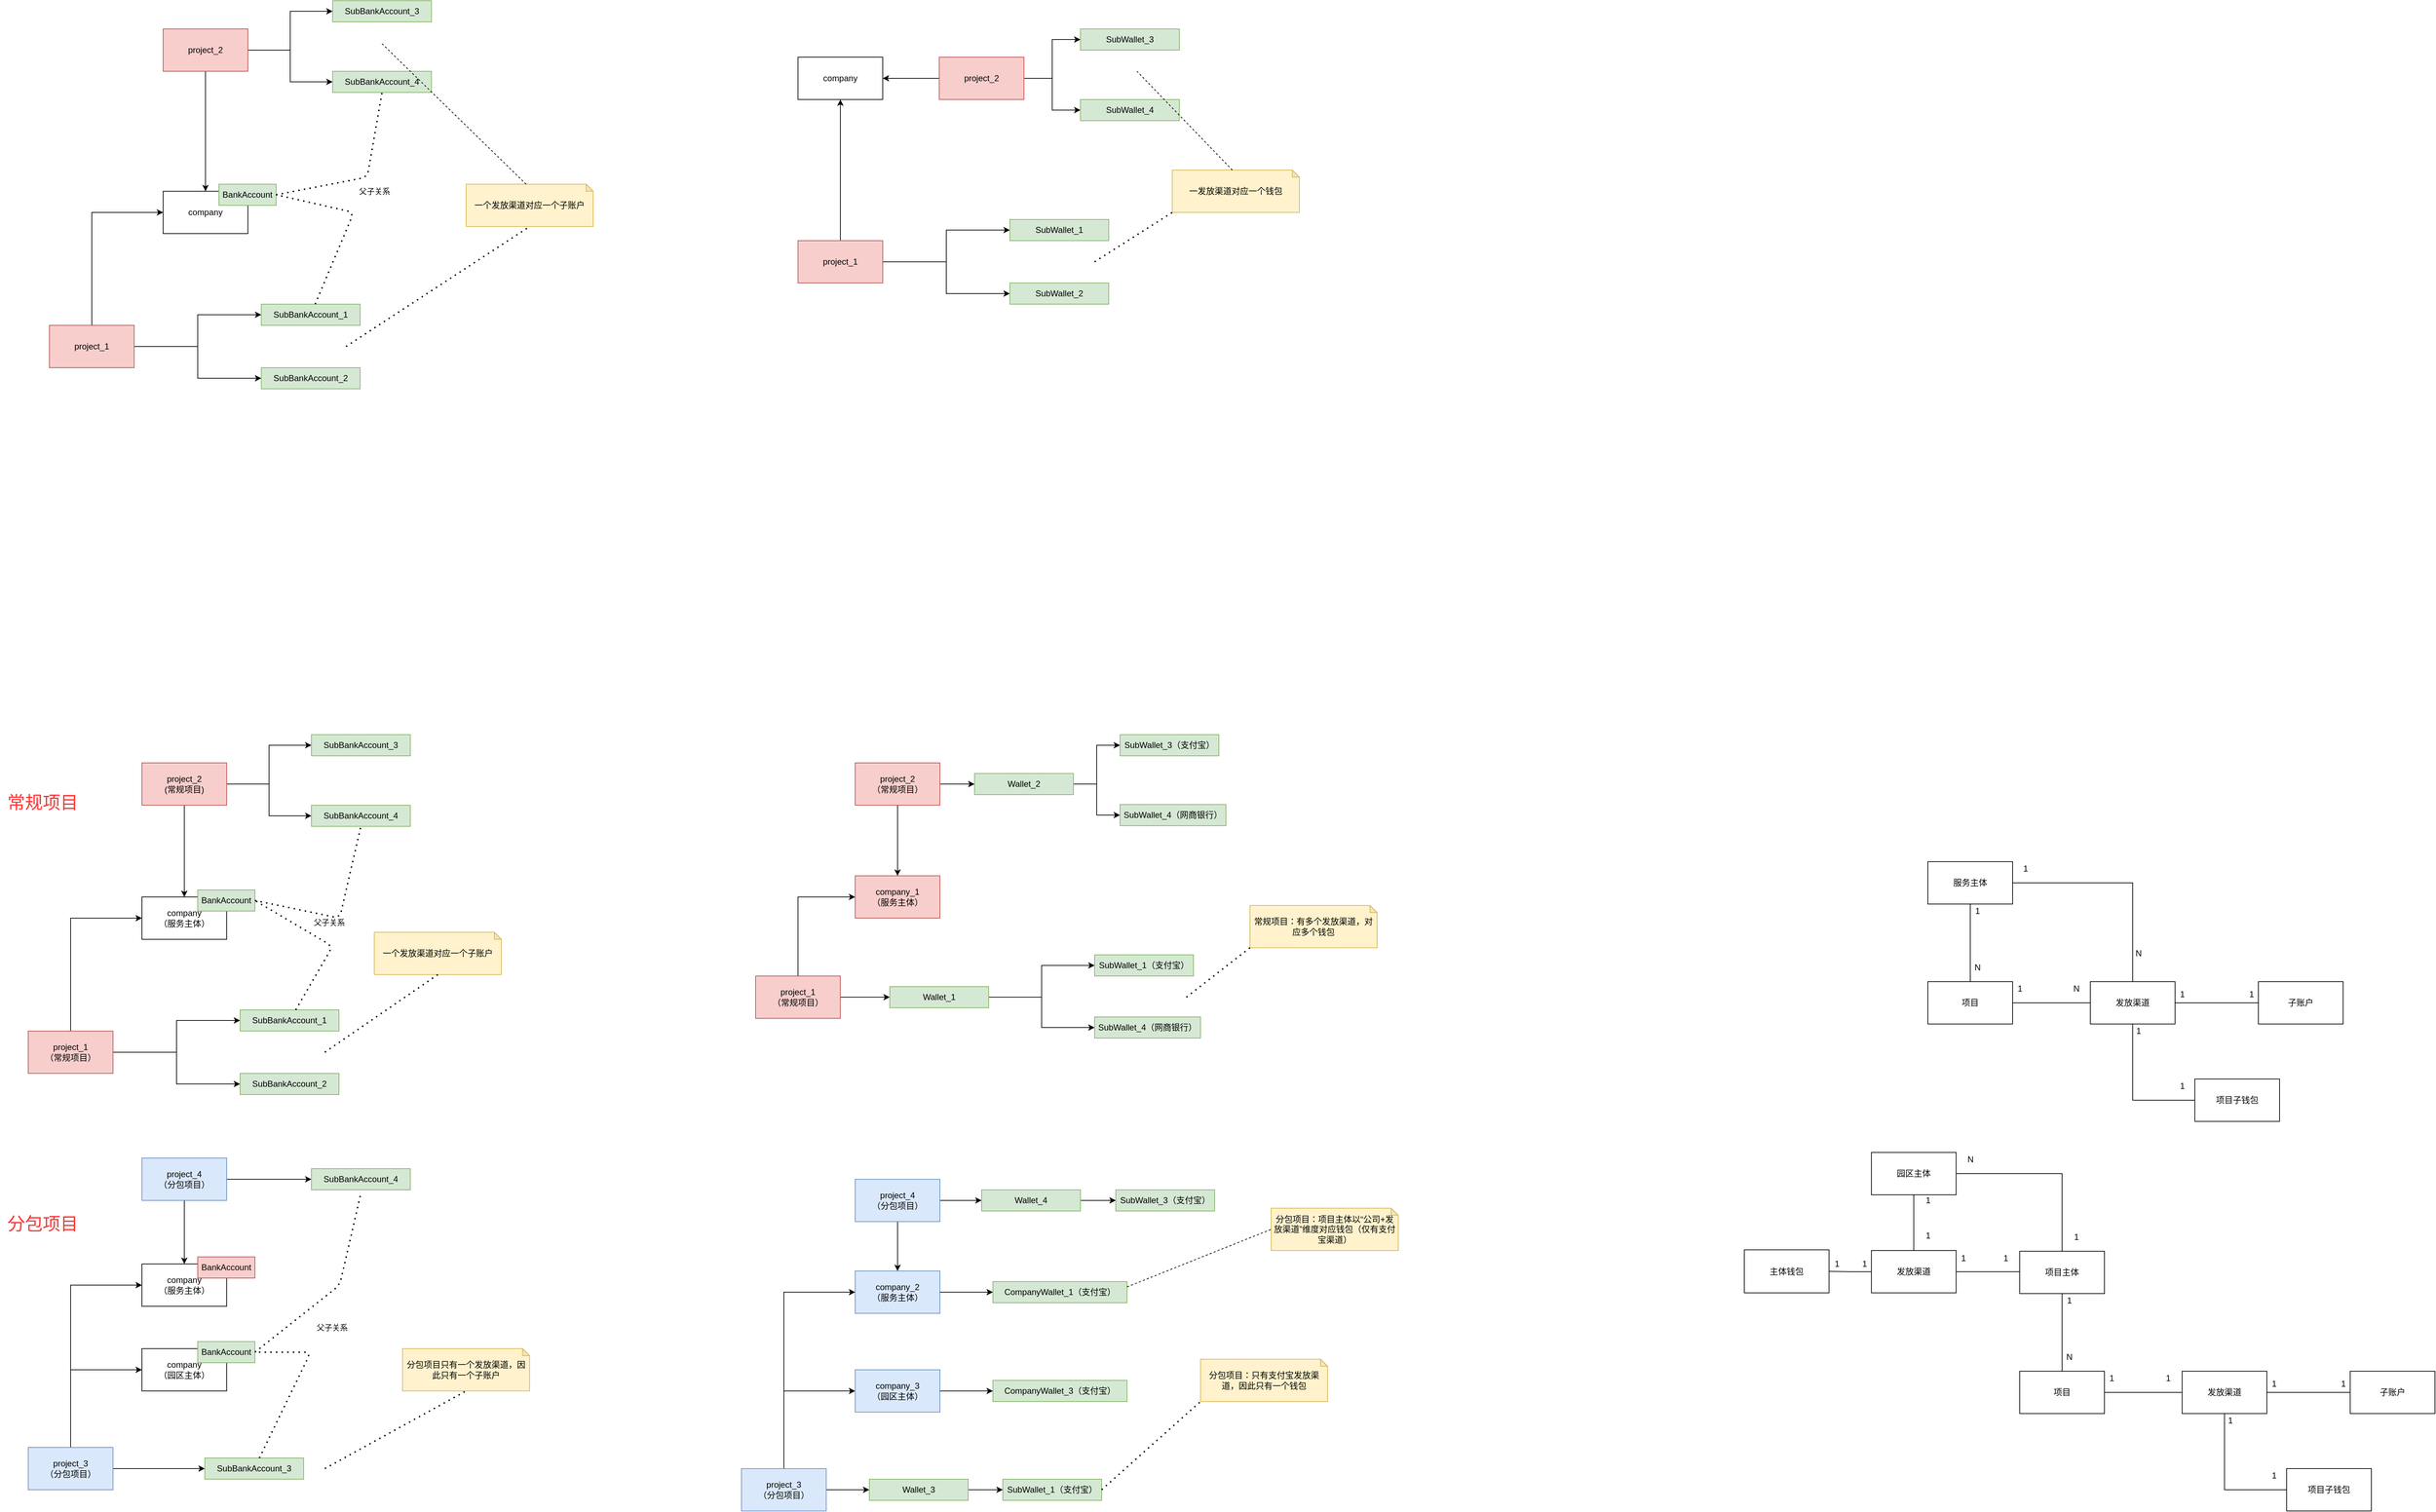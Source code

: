 <mxfile version="14.2.9" type="github">
  <diagram id="DwcgkpBsZSUWMjSM1Ywg" name="Page-1">
    <mxGraphModel dx="1422" dy="796" grid="1" gridSize="10" guides="1" tooltips="1" connect="1" arrows="1" fold="1" page="1" pageScale="1" pageWidth="827" pageHeight="1169" math="0" shadow="0">
      <root>
        <mxCell id="0" />
        <mxCell id="1" parent="0" />
        <mxCell id="jL63AR4ucIe5LXbYJcsW-23" style="edgeStyle=orthogonalEdgeStyle;rounded=0;orthogonalLoop=1;jettySize=auto;html=1;exitX=0.5;exitY=0;exitDx=0;exitDy=0;entryX=0;entryY=0.5;entryDx=0;entryDy=0;" parent="1" source="jL63AR4ucIe5LXbYJcsW-27" target="jL63AR4ucIe5LXbYJcsW-36" edge="1">
          <mxGeometry relative="1" as="geometry" />
        </mxCell>
        <mxCell id="jL63AR4ucIe5LXbYJcsW-24" style="edgeStyle=orthogonalEdgeStyle;rounded=0;orthogonalLoop=1;jettySize=auto;html=1;exitX=1;exitY=0.5;exitDx=0;exitDy=0;entryX=0;entryY=0.5;entryDx=0;entryDy=0;" parent="1" source="jL63AR4ucIe5LXbYJcsW-27" target="jL63AR4ucIe5LXbYJcsW-28" edge="1">
          <mxGeometry relative="1" as="geometry" />
        </mxCell>
        <mxCell id="jL63AR4ucIe5LXbYJcsW-26" style="edgeStyle=orthogonalEdgeStyle;rounded=0;orthogonalLoop=1;jettySize=auto;html=1;exitX=1;exitY=0.5;exitDx=0;exitDy=0;entryX=0;entryY=0.5;entryDx=0;entryDy=0;" parent="1" source="jL63AR4ucIe5LXbYJcsW-27" target="jL63AR4ucIe5LXbYJcsW-34" edge="1">
          <mxGeometry relative="1" as="geometry" />
        </mxCell>
        <mxCell id="jL63AR4ucIe5LXbYJcsW-27" value="project_1&lt;br&gt;（常规项目）" style="rounded=0;whiteSpace=wrap;html=1;fillColor=#f8cecc;strokeColor=#b85450;" parent="1" vertex="1">
          <mxGeometry x="70" y="1620" width="120" height="60" as="geometry" />
        </mxCell>
        <mxCell id="jL63AR4ucIe5LXbYJcsW-28" value="SubBankAccount_1" style="rounded=0;whiteSpace=wrap;html=1;fillColor=#d5e8d4;strokeColor=#82b366;" parent="1" vertex="1">
          <mxGeometry x="370" y="1590" width="140" height="30" as="geometry" />
        </mxCell>
        <mxCell id="jL63AR4ucIe5LXbYJcsW-34" value="SubBankAccount_2" style="rounded=0;whiteSpace=wrap;html=1;fillColor=#d5e8d4;strokeColor=#82b366;" parent="1" vertex="1">
          <mxGeometry x="370" y="1680" width="140" height="30" as="geometry" />
        </mxCell>
        <mxCell id="jL63AR4ucIe5LXbYJcsW-35" value="" style="group" parent="1" vertex="1" connectable="0">
          <mxGeometry x="231" y="1420" width="160" height="70" as="geometry" />
        </mxCell>
        <mxCell id="jL63AR4ucIe5LXbYJcsW-36" value="company&lt;br&gt;（服务主体）" style="rounded=0;whiteSpace=wrap;html=1;" parent="jL63AR4ucIe5LXbYJcsW-35" vertex="1">
          <mxGeometry y="10" width="120" height="60" as="geometry" />
        </mxCell>
        <mxCell id="jL63AR4ucIe5LXbYJcsW-37" value="BankAccount" style="rounded=0;whiteSpace=wrap;html=1;fillColor=#d5e8d4;strokeColor=#82b366;" parent="jL63AR4ucIe5LXbYJcsW-35" vertex="1">
          <mxGeometry x="79" width="81" height="30" as="geometry" />
        </mxCell>
        <mxCell id="jL63AR4ucIe5LXbYJcsW-38" value="一个发放渠道对应一个子账户" style="shape=note;whiteSpace=wrap;html=1;backgroundOutline=1;darkOpacity=0.05;size=10;fillColor=#fff2cc;strokeColor=#d6b656;" parent="1" vertex="1">
          <mxGeometry x="560" y="1480" width="180" height="60" as="geometry" />
        </mxCell>
        <mxCell id="jL63AR4ucIe5LXbYJcsW-39" value="" style="endArrow=none;dashed=1;html=1;dashPattern=1 3;strokeWidth=2;entryX=0.5;entryY=1;entryDx=0;entryDy=0;entryPerimeter=0;" parent="1" target="jL63AR4ucIe5LXbYJcsW-38" edge="1">
          <mxGeometry width="50" height="50" relative="1" as="geometry">
            <mxPoint x="490" y="1650" as="sourcePoint" />
            <mxPoint x="640" y="1560" as="targetPoint" />
          </mxGeometry>
        </mxCell>
        <mxCell id="jL63AR4ucIe5LXbYJcsW-47" value="父子关系" style="endArrow=none;dashed=1;html=1;dashPattern=1 3;strokeWidth=2;entryX=1;entryY=0.5;entryDx=0;entryDy=0;" parent="1" source="jL63AR4ucIe5LXbYJcsW-28" target="jL63AR4ucIe5LXbYJcsW-37" edge="1">
          <mxGeometry x="0.14" y="-28" width="50" height="50" relative="1" as="geometry">
            <mxPoint x="421" y="1490" as="sourcePoint" />
            <mxPoint x="471" y="1440" as="targetPoint" />
            <Array as="points">
              <mxPoint x="501" y="1500" />
            </Array>
            <mxPoint x="5" y="4" as="offset" />
          </mxGeometry>
        </mxCell>
        <mxCell id="jL63AR4ucIe5LXbYJcsW-50" style="edgeStyle=orthogonalEdgeStyle;rounded=0;orthogonalLoop=1;jettySize=auto;html=1;exitX=0.5;exitY=1;exitDx=0;exitDy=0;" parent="1" source="jL63AR4ucIe5LXbYJcsW-49" target="jL63AR4ucIe5LXbYJcsW-36" edge="1">
          <mxGeometry relative="1" as="geometry" />
        </mxCell>
        <mxCell id="jL63AR4ucIe5LXbYJcsW-53" style="edgeStyle=orthogonalEdgeStyle;rounded=0;orthogonalLoop=1;jettySize=auto;html=1;exitX=1;exitY=0.5;exitDx=0;exitDy=0;entryX=0;entryY=0.5;entryDx=0;entryDy=0;" parent="1" source="jL63AR4ucIe5LXbYJcsW-49" target="jL63AR4ucIe5LXbYJcsW-51" edge="1">
          <mxGeometry relative="1" as="geometry" />
        </mxCell>
        <mxCell id="jL63AR4ucIe5LXbYJcsW-54" style="edgeStyle=orthogonalEdgeStyle;rounded=0;orthogonalLoop=1;jettySize=auto;html=1;exitX=1;exitY=0.5;exitDx=0;exitDy=0;entryX=0;entryY=0.5;entryDx=0;entryDy=0;" parent="1" source="jL63AR4ucIe5LXbYJcsW-49" target="jL63AR4ucIe5LXbYJcsW-52" edge="1">
          <mxGeometry relative="1" as="geometry" />
        </mxCell>
        <mxCell id="jL63AR4ucIe5LXbYJcsW-49" value="project_2&lt;br&gt;(常规项目)" style="rounded=0;whiteSpace=wrap;html=1;fillColor=#f8cecc;strokeColor=#b85450;" parent="1" vertex="1">
          <mxGeometry x="231" y="1240" width="120" height="60" as="geometry" />
        </mxCell>
        <mxCell id="jL63AR4ucIe5LXbYJcsW-51" value="SubBankAccount_3" style="rounded=0;whiteSpace=wrap;html=1;fillColor=#d5e8d4;strokeColor=#82b366;" parent="1" vertex="1">
          <mxGeometry x="471" y="1200" width="140" height="30" as="geometry" />
        </mxCell>
        <mxCell id="jL63AR4ucIe5LXbYJcsW-52" value="SubBankAccount_4" style="rounded=0;whiteSpace=wrap;html=1;fillColor=#d5e8d4;strokeColor=#82b366;" parent="1" vertex="1">
          <mxGeometry x="471" y="1300" width="140" height="30" as="geometry" />
        </mxCell>
        <mxCell id="jL63AR4ucIe5LXbYJcsW-55" value="" style="endArrow=none;dashed=1;html=1;dashPattern=1 3;strokeWidth=2;entryX=0.5;entryY=1;entryDx=0;entryDy=0;exitX=1;exitY=0.5;exitDx=0;exitDy=0;" parent="1" source="jL63AR4ucIe5LXbYJcsW-37" target="jL63AR4ucIe5LXbYJcsW-52" edge="1">
          <mxGeometry width="50" height="50" relative="1" as="geometry">
            <mxPoint x="451" y="1420" as="sourcePoint" />
            <mxPoint x="501" y="1370" as="targetPoint" />
            <Array as="points">
              <mxPoint x="511" y="1460" />
            </Array>
          </mxGeometry>
        </mxCell>
        <mxCell id="jL63AR4ucIe5LXbYJcsW-56" style="edgeStyle=orthogonalEdgeStyle;rounded=0;orthogonalLoop=1;jettySize=auto;html=1;exitX=0.5;exitY=0;exitDx=0;exitDy=0;entryX=0;entryY=0.5;entryDx=0;entryDy=0;" parent="1" source="jL63AR4ucIe5LXbYJcsW-60" target="jL63AR4ucIe5LXbYJcsW-64" edge="1">
          <mxGeometry relative="1" as="geometry" />
        </mxCell>
        <mxCell id="jL63AR4ucIe5LXbYJcsW-337" style="edgeStyle=orthogonalEdgeStyle;rounded=0;jumpStyle=none;orthogonalLoop=1;jettySize=auto;html=1;exitX=1;exitY=0.5;exitDx=0;exitDy=0;endArrow=classic;endFill=1;" parent="1" source="jL63AR4ucIe5LXbYJcsW-60" target="jL63AR4ucIe5LXbYJcsW-336" edge="1">
          <mxGeometry relative="1" as="geometry" />
        </mxCell>
        <mxCell id="jL63AR4ucIe5LXbYJcsW-60" value="project_1&lt;br&gt;（常规项目）" style="rounded=0;whiteSpace=wrap;html=1;fillColor=#f8cecc;strokeColor=#b85450;" parent="1" vertex="1">
          <mxGeometry x="1100" y="1542" width="120" height="60" as="geometry" />
        </mxCell>
        <mxCell id="jL63AR4ucIe5LXbYJcsW-61" value="SubWallet_1（支付宝）" style="rounded=0;whiteSpace=wrap;html=1;fillColor=#d5e8d4;strokeColor=#82b366;" parent="1" vertex="1">
          <mxGeometry x="1580" y="1512" width="140" height="30" as="geometry" />
        </mxCell>
        <mxCell id="jL63AR4ucIe5LXbYJcsW-62" value="SubWallet_4（网商银行）" style="rounded=0;whiteSpace=wrap;html=1;fillColor=#d5e8d4;strokeColor=#82b366;" parent="1" vertex="1">
          <mxGeometry x="1580" y="1600" width="150" height="30" as="geometry" />
        </mxCell>
        <mxCell id="jL63AR4ucIe5LXbYJcsW-63" value="" style="group" parent="1" vertex="1" connectable="0">
          <mxGeometry x="1241" y="1390" width="160" height="70" as="geometry" />
        </mxCell>
        <mxCell id="jL63AR4ucIe5LXbYJcsW-64" value="company_1&lt;br&gt;（服务主体）" style="rounded=0;whiteSpace=wrap;html=1;fillColor=#f8cecc;strokeColor=#b85450;" parent="jL63AR4ucIe5LXbYJcsW-63" vertex="1">
          <mxGeometry y="10" width="120" height="60" as="geometry" />
        </mxCell>
        <mxCell id="jL63AR4ucIe5LXbYJcsW-66" value="常规项目：有多个发放渠道，对应多个钱包" style="shape=note;whiteSpace=wrap;html=1;backgroundOutline=1;darkOpacity=0.05;size=10;fillColor=#fff2cc;strokeColor=#d6b656;" parent="1" vertex="1">
          <mxGeometry x="1800" y="1442" width="180" height="60" as="geometry" />
        </mxCell>
        <mxCell id="jL63AR4ucIe5LXbYJcsW-67" value="" style="endArrow=none;dashed=1;html=1;dashPattern=1 3;strokeWidth=2;entryX=0;entryY=1;entryDx=0;entryDy=0;entryPerimeter=0;" parent="1" target="jL63AR4ucIe5LXbYJcsW-66" edge="1">
          <mxGeometry width="50" height="50" relative="1" as="geometry">
            <mxPoint x="1710" y="1572" as="sourcePoint" />
            <mxPoint x="1860" y="1482" as="targetPoint" />
          </mxGeometry>
        </mxCell>
        <mxCell id="jL63AR4ucIe5LXbYJcsW-115" style="edgeStyle=orthogonalEdgeStyle;rounded=0;orthogonalLoop=1;jettySize=auto;html=1;exitX=0.5;exitY=0;exitDx=0;exitDy=0;entryX=0;entryY=0.5;entryDx=0;entryDy=0;" parent="1" source="jL63AR4ucIe5LXbYJcsW-119" target="jL63AR4ucIe5LXbYJcsW-123" edge="1">
          <mxGeometry relative="1" as="geometry" />
        </mxCell>
        <mxCell id="jL63AR4ucIe5LXbYJcsW-116" style="edgeStyle=orthogonalEdgeStyle;rounded=0;orthogonalLoop=1;jettySize=auto;html=1;exitX=1;exitY=0.5;exitDx=0;exitDy=0;entryX=0;entryY=0.5;entryDx=0;entryDy=0;" parent="1" source="jL63AR4ucIe5LXbYJcsW-119" target="jL63AR4ucIe5LXbYJcsW-120" edge="1">
          <mxGeometry relative="1" as="geometry" />
        </mxCell>
        <mxCell id="jL63AR4ucIe5LXbYJcsW-117" style="edgeStyle=orthogonalEdgeStyle;rounded=0;orthogonalLoop=1;jettySize=auto;html=1;exitX=1;exitY=0.5;exitDx=0;exitDy=0;entryX=0;entryY=0.5;entryDx=0;entryDy=0;" parent="1" source="jL63AR4ucIe5LXbYJcsW-119" target="jL63AR4ucIe5LXbYJcsW-121" edge="1">
          <mxGeometry relative="1" as="geometry" />
        </mxCell>
        <mxCell id="jL63AR4ucIe5LXbYJcsW-119" value="project_1" style="rounded=0;whiteSpace=wrap;html=1;fillColor=#f8cecc;strokeColor=#b85450;" parent="1" vertex="1">
          <mxGeometry x="100" y="620" width="120" height="60" as="geometry" />
        </mxCell>
        <mxCell id="jL63AR4ucIe5LXbYJcsW-120" value="SubBankAccount_1" style="rounded=0;whiteSpace=wrap;html=1;fillColor=#d5e8d4;strokeColor=#82b366;" parent="1" vertex="1">
          <mxGeometry x="400" y="590" width="140" height="30" as="geometry" />
        </mxCell>
        <mxCell id="jL63AR4ucIe5LXbYJcsW-121" value="SubBankAccount_2" style="rounded=0;whiteSpace=wrap;html=1;fillColor=#d5e8d4;strokeColor=#82b366;" parent="1" vertex="1">
          <mxGeometry x="400" y="680" width="140" height="30" as="geometry" />
        </mxCell>
        <mxCell id="jL63AR4ucIe5LXbYJcsW-122" value="" style="group" parent="1" vertex="1" connectable="0">
          <mxGeometry x="261" y="420" width="160" height="70" as="geometry" />
        </mxCell>
        <mxCell id="jL63AR4ucIe5LXbYJcsW-123" value="company" style="rounded=0;whiteSpace=wrap;html=1;" parent="jL63AR4ucIe5LXbYJcsW-122" vertex="1">
          <mxGeometry y="10" width="120" height="60" as="geometry" />
        </mxCell>
        <mxCell id="jL63AR4ucIe5LXbYJcsW-124" value="BankAccount" style="rounded=0;whiteSpace=wrap;html=1;fillColor=#d5e8d4;strokeColor=#82b366;" parent="jL63AR4ucIe5LXbYJcsW-122" vertex="1">
          <mxGeometry x="79" width="81" height="30" as="geometry" />
        </mxCell>
        <mxCell id="jL63AR4ucIe5LXbYJcsW-125" value="一个发放渠道对应一个子账户" style="shape=note;whiteSpace=wrap;html=1;backgroundOutline=1;darkOpacity=0.05;size=10;fillColor=#fff2cc;strokeColor=#d6b656;" parent="1" vertex="1">
          <mxGeometry x="690" y="420" width="180" height="60" as="geometry" />
        </mxCell>
        <mxCell id="jL63AR4ucIe5LXbYJcsW-126" value="" style="endArrow=none;dashed=1;html=1;dashPattern=1 3;strokeWidth=2;entryX=0.5;entryY=1;entryDx=0;entryDy=0;entryPerimeter=0;" parent="1" target="jL63AR4ucIe5LXbYJcsW-125" edge="1">
          <mxGeometry width="50" height="50" relative="1" as="geometry">
            <mxPoint x="520" y="650" as="sourcePoint" />
            <mxPoint x="670" y="560" as="targetPoint" />
          </mxGeometry>
        </mxCell>
        <mxCell id="jL63AR4ucIe5LXbYJcsW-130" value="父子关系" style="endArrow=none;dashed=1;html=1;dashPattern=1 3;strokeWidth=2;entryX=1;entryY=0.5;entryDx=0;entryDy=0;" parent="1" source="jL63AR4ucIe5LXbYJcsW-120" target="jL63AR4ucIe5LXbYJcsW-124" edge="1">
          <mxGeometry x="0.111" y="-42" width="50" height="50" relative="1" as="geometry">
            <mxPoint x="451" y="420" as="sourcePoint" />
            <mxPoint x="501" y="370" as="targetPoint" />
            <Array as="points">
              <mxPoint x="531" y="460" />
            </Array>
            <mxPoint x="20" y="11" as="offset" />
          </mxGeometry>
        </mxCell>
        <mxCell id="jL63AR4ucIe5LXbYJcsW-131" style="edgeStyle=orthogonalEdgeStyle;rounded=0;orthogonalLoop=1;jettySize=auto;html=1;exitX=0.5;exitY=1;exitDx=0;exitDy=0;" parent="1" source="jL63AR4ucIe5LXbYJcsW-134" target="jL63AR4ucIe5LXbYJcsW-123" edge="1">
          <mxGeometry relative="1" as="geometry" />
        </mxCell>
        <mxCell id="jL63AR4ucIe5LXbYJcsW-132" style="edgeStyle=orthogonalEdgeStyle;rounded=0;orthogonalLoop=1;jettySize=auto;html=1;exitX=1;exitY=0.5;exitDx=0;exitDy=0;entryX=0;entryY=0.5;entryDx=0;entryDy=0;" parent="1" source="jL63AR4ucIe5LXbYJcsW-134" target="jL63AR4ucIe5LXbYJcsW-135" edge="1">
          <mxGeometry relative="1" as="geometry" />
        </mxCell>
        <mxCell id="jL63AR4ucIe5LXbYJcsW-133" style="edgeStyle=orthogonalEdgeStyle;rounded=0;orthogonalLoop=1;jettySize=auto;html=1;exitX=1;exitY=0.5;exitDx=0;exitDy=0;entryX=0;entryY=0.5;entryDx=0;entryDy=0;" parent="1" source="jL63AR4ucIe5LXbYJcsW-134" target="jL63AR4ucIe5LXbYJcsW-136" edge="1">
          <mxGeometry relative="1" as="geometry" />
        </mxCell>
        <mxCell id="jL63AR4ucIe5LXbYJcsW-134" value="project_2" style="rounded=0;whiteSpace=wrap;html=1;fillColor=#f8cecc;strokeColor=#b85450;" parent="1" vertex="1">
          <mxGeometry x="261" y="200" width="120" height="60" as="geometry" />
        </mxCell>
        <mxCell id="jL63AR4ucIe5LXbYJcsW-135" value="SubBankAccount_3" style="rounded=0;whiteSpace=wrap;html=1;fillColor=#d5e8d4;strokeColor=#82b366;" parent="1" vertex="1">
          <mxGeometry x="501" y="160" width="140" height="30" as="geometry" />
        </mxCell>
        <mxCell id="jL63AR4ucIe5LXbYJcsW-136" value="SubBankAccount_4" style="rounded=0;whiteSpace=wrap;html=1;fillColor=#d5e8d4;strokeColor=#82b366;" parent="1" vertex="1">
          <mxGeometry x="501" y="260" width="140" height="30" as="geometry" />
        </mxCell>
        <mxCell id="jL63AR4ucIe5LXbYJcsW-137" value="" style="endArrow=none;dashed=1;html=1;dashPattern=1 3;strokeWidth=2;entryX=0.5;entryY=1;entryDx=0;entryDy=0;exitX=1;exitY=0.5;exitDx=0;exitDy=0;" parent="1" source="jL63AR4ucIe5LXbYJcsW-124" target="jL63AR4ucIe5LXbYJcsW-136" edge="1">
          <mxGeometry width="50" height="50" relative="1" as="geometry">
            <mxPoint x="481" y="350" as="sourcePoint" />
            <mxPoint x="531" y="300" as="targetPoint" />
            <Array as="points">
              <mxPoint x="550" y="410" />
            </Array>
          </mxGeometry>
        </mxCell>
        <mxCell id="jL63AR4ucIe5LXbYJcsW-138" value="" style="endArrow=none;dashed=1;html=1;exitX=0;exitY=0;exitDx=85;exitDy=0;exitPerimeter=0;" parent="1" source="jL63AR4ucIe5LXbYJcsW-125" edge="1">
          <mxGeometry width="50" height="50" relative="1" as="geometry">
            <mxPoint x="750" y="450" as="sourcePoint" />
            <mxPoint x="570" y="220" as="targetPoint" />
          </mxGeometry>
        </mxCell>
        <mxCell id="jL63AR4ucIe5LXbYJcsW-140" style="edgeStyle=orthogonalEdgeStyle;rounded=0;orthogonalLoop=1;jettySize=auto;html=1;exitX=1;exitY=0.5;exitDx=0;exitDy=0;entryX=0;entryY=0.5;entryDx=0;entryDy=0;" parent="1" source="jL63AR4ucIe5LXbYJcsW-143" target="jL63AR4ucIe5LXbYJcsW-144" edge="1">
          <mxGeometry relative="1" as="geometry" />
        </mxCell>
        <mxCell id="jL63AR4ucIe5LXbYJcsW-141" style="edgeStyle=orthogonalEdgeStyle;rounded=0;orthogonalLoop=1;jettySize=auto;html=1;exitX=1;exitY=0.5;exitDx=0;exitDy=0;entryX=0;entryY=0.5;entryDx=0;entryDy=0;" parent="1" source="jL63AR4ucIe5LXbYJcsW-143" target="jL63AR4ucIe5LXbYJcsW-145" edge="1">
          <mxGeometry relative="1" as="geometry" />
        </mxCell>
        <mxCell id="jL63AR4ucIe5LXbYJcsW-160" style="edgeStyle=orthogonalEdgeStyle;rounded=0;orthogonalLoop=1;jettySize=auto;html=1;exitX=0.5;exitY=0;exitDx=0;exitDy=0;entryX=0.5;entryY=1;entryDx=0;entryDy=0;" parent="1" source="jL63AR4ucIe5LXbYJcsW-143" target="jL63AR4ucIe5LXbYJcsW-147" edge="1">
          <mxGeometry relative="1" as="geometry" />
        </mxCell>
        <mxCell id="jL63AR4ucIe5LXbYJcsW-143" value="project_1" style="rounded=0;whiteSpace=wrap;html=1;fillColor=#f8cecc;strokeColor=#b85450;" parent="1" vertex="1">
          <mxGeometry x="1160" y="500" width="120" height="60" as="geometry" />
        </mxCell>
        <mxCell id="jL63AR4ucIe5LXbYJcsW-144" value="SubWallet_1" style="rounded=0;whiteSpace=wrap;html=1;fillColor=#d5e8d4;strokeColor=#82b366;" parent="1" vertex="1">
          <mxGeometry x="1460" y="470" width="140" height="30" as="geometry" />
        </mxCell>
        <mxCell id="jL63AR4ucIe5LXbYJcsW-145" value="SubWallet_2" style="rounded=0;whiteSpace=wrap;html=1;fillColor=#d5e8d4;strokeColor=#82b366;" parent="1" vertex="1">
          <mxGeometry x="1460" y="560" width="140" height="30" as="geometry" />
        </mxCell>
        <mxCell id="jL63AR4ucIe5LXbYJcsW-146" value="" style="group" parent="1" vertex="1" connectable="0">
          <mxGeometry x="1160" y="230" width="160" height="70" as="geometry" />
        </mxCell>
        <mxCell id="jL63AR4ucIe5LXbYJcsW-147" value="company" style="rounded=0;whiteSpace=wrap;html=1;" parent="jL63AR4ucIe5LXbYJcsW-146" vertex="1">
          <mxGeometry y="10" width="120" height="60" as="geometry" />
        </mxCell>
        <mxCell id="jL63AR4ucIe5LXbYJcsW-148" value="一发放渠道对应一个钱包" style="shape=note;whiteSpace=wrap;html=1;backgroundOutline=1;darkOpacity=0.05;size=10;fillColor=#fff2cc;strokeColor=#d6b656;" parent="1" vertex="1">
          <mxGeometry x="1690" y="400" width="180" height="60" as="geometry" />
        </mxCell>
        <mxCell id="jL63AR4ucIe5LXbYJcsW-149" value="" style="endArrow=none;dashed=1;html=1;dashPattern=1 3;strokeWidth=2;entryX=0;entryY=1;entryDx=0;entryDy=0;entryPerimeter=0;" parent="1" target="jL63AR4ucIe5LXbYJcsW-148" edge="1">
          <mxGeometry width="50" height="50" relative="1" as="geometry">
            <mxPoint x="1580" y="530" as="sourcePoint" />
            <mxPoint x="1730" y="440" as="targetPoint" />
          </mxGeometry>
        </mxCell>
        <mxCell id="jL63AR4ucIe5LXbYJcsW-161" style="edgeStyle=orthogonalEdgeStyle;rounded=0;orthogonalLoop=1;jettySize=auto;html=1;exitX=0;exitY=0.5;exitDx=0;exitDy=0;entryX=1;entryY=0.5;entryDx=0;entryDy=0;" parent="1" source="jL63AR4ucIe5LXbYJcsW-159" target="jL63AR4ucIe5LXbYJcsW-147" edge="1">
          <mxGeometry relative="1" as="geometry" />
        </mxCell>
        <mxCell id="jL63AR4ucIe5LXbYJcsW-164" style="edgeStyle=orthogonalEdgeStyle;rounded=0;orthogonalLoop=1;jettySize=auto;html=1;exitX=1;exitY=0.5;exitDx=0;exitDy=0;entryX=0;entryY=0.5;entryDx=0;entryDy=0;" parent="1" source="jL63AR4ucIe5LXbYJcsW-159" target="jL63AR4ucIe5LXbYJcsW-162" edge="1">
          <mxGeometry relative="1" as="geometry" />
        </mxCell>
        <mxCell id="jL63AR4ucIe5LXbYJcsW-165" style="edgeStyle=orthogonalEdgeStyle;rounded=0;orthogonalLoop=1;jettySize=auto;html=1;exitX=1;exitY=0.5;exitDx=0;exitDy=0;" parent="1" source="jL63AR4ucIe5LXbYJcsW-159" target="jL63AR4ucIe5LXbYJcsW-163" edge="1">
          <mxGeometry relative="1" as="geometry" />
        </mxCell>
        <mxCell id="jL63AR4ucIe5LXbYJcsW-159" value="project_2" style="rounded=0;whiteSpace=wrap;html=1;fillColor=#f8cecc;strokeColor=#b85450;" parent="1" vertex="1">
          <mxGeometry x="1360" y="240" width="120" height="60" as="geometry" />
        </mxCell>
        <mxCell id="jL63AR4ucIe5LXbYJcsW-162" value="SubWallet_3" style="rounded=0;whiteSpace=wrap;html=1;fillColor=#d5e8d4;strokeColor=#82b366;" parent="1" vertex="1">
          <mxGeometry x="1560" y="200" width="140" height="30" as="geometry" />
        </mxCell>
        <mxCell id="jL63AR4ucIe5LXbYJcsW-163" value="SubWallet_4" style="rounded=0;whiteSpace=wrap;html=1;fillColor=#d5e8d4;strokeColor=#82b366;" parent="1" vertex="1">
          <mxGeometry x="1560" y="300" width="140" height="30" as="geometry" />
        </mxCell>
        <mxCell id="jL63AR4ucIe5LXbYJcsW-166" value="" style="endArrow=none;dashed=1;html=1;exitX=0;exitY=0;exitDx=85;exitDy=0;exitPerimeter=0;" parent="1" source="jL63AR4ucIe5LXbYJcsW-148" edge="1">
          <mxGeometry width="50" height="50" relative="1" as="geometry">
            <mxPoint x="1840" y="400" as="sourcePoint" />
            <mxPoint x="1640" y="260" as="targetPoint" />
          </mxGeometry>
        </mxCell>
        <mxCell id="jL63AR4ucIe5LXbYJcsW-168" style="edgeStyle=orthogonalEdgeStyle;rounded=0;orthogonalLoop=1;jettySize=auto;html=1;exitX=0.5;exitY=1;exitDx=0;exitDy=0;" parent="1" source="jL63AR4ucIe5LXbYJcsW-167" target="jL63AR4ucIe5LXbYJcsW-64" edge="1">
          <mxGeometry relative="1" as="geometry" />
        </mxCell>
        <mxCell id="jL63AR4ucIe5LXbYJcsW-341" style="edgeStyle=orthogonalEdgeStyle;rounded=0;jumpStyle=none;orthogonalLoop=1;jettySize=auto;html=1;exitX=1;exitY=0.5;exitDx=0;exitDy=0;endArrow=classic;endFill=1;" parent="1" source="jL63AR4ucIe5LXbYJcsW-167" target="jL63AR4ucIe5LXbYJcsW-340" edge="1">
          <mxGeometry relative="1" as="geometry" />
        </mxCell>
        <mxCell id="jL63AR4ucIe5LXbYJcsW-167" value="project_2&lt;br&gt;（常规项目）" style="rounded=0;whiteSpace=wrap;html=1;fillColor=#f8cecc;strokeColor=#b85450;" parent="1" vertex="1">
          <mxGeometry x="1241" y="1240" width="120" height="60" as="geometry" />
        </mxCell>
        <mxCell id="jL63AR4ucIe5LXbYJcsW-169" value="SubWallet_3（支付宝）" style="rounded=0;whiteSpace=wrap;html=1;fillColor=#d5e8d4;strokeColor=#82b366;" parent="1" vertex="1">
          <mxGeometry x="1616" y="1200" width="140" height="30" as="geometry" />
        </mxCell>
        <mxCell id="jL63AR4ucIe5LXbYJcsW-170" value="SubWallet_4（网商银行）" style="rounded=0;whiteSpace=wrap;html=1;fillColor=#d5e8d4;strokeColor=#82b366;" parent="1" vertex="1">
          <mxGeometry x="1616" y="1299" width="150" height="30" as="geometry" />
        </mxCell>
        <mxCell id="jL63AR4ucIe5LXbYJcsW-178" style="edgeStyle=orthogonalEdgeStyle;rounded=0;orthogonalLoop=1;jettySize=auto;html=1;exitX=0.5;exitY=0;exitDx=0;exitDy=0;entryX=0;entryY=0.5;entryDx=0;entryDy=0;" parent="1" source="jL63AR4ucIe5LXbYJcsW-181" target="jL63AR4ucIe5LXbYJcsW-185" edge="1">
          <mxGeometry relative="1" as="geometry" />
        </mxCell>
        <mxCell id="jL63AR4ucIe5LXbYJcsW-354" style="edgeStyle=orthogonalEdgeStyle;rounded=0;jumpStyle=none;orthogonalLoop=1;jettySize=auto;html=1;exitX=0.5;exitY=0;exitDx=0;exitDy=0;entryX=0;entryY=0.5;entryDx=0;entryDy=0;endArrow=classic;endFill=1;" parent="1" source="jL63AR4ucIe5LXbYJcsW-181" target="jL63AR4ucIe5LXbYJcsW-201" edge="1">
          <mxGeometry relative="1" as="geometry" />
        </mxCell>
        <mxCell id="jL63AR4ucIe5LXbYJcsW-356" style="edgeStyle=orthogonalEdgeStyle;rounded=0;jumpStyle=none;orthogonalLoop=1;jettySize=auto;html=1;exitX=1;exitY=0.5;exitDx=0;exitDy=0;entryX=0;entryY=0.5;entryDx=0;entryDy=0;endArrow=classic;endFill=1;" parent="1" source="jL63AR4ucIe5LXbYJcsW-181" target="jL63AR4ucIe5LXbYJcsW-355" edge="1">
          <mxGeometry relative="1" as="geometry" />
        </mxCell>
        <mxCell id="jL63AR4ucIe5LXbYJcsW-181" value="project_3&lt;br&gt;（分包项目）" style="rounded=0;whiteSpace=wrap;html=1;fillColor=#dae8fc;strokeColor=#6c8ebf;" parent="1" vertex="1">
          <mxGeometry x="1080" y="2240" width="120" height="60" as="geometry" />
        </mxCell>
        <mxCell id="jL63AR4ucIe5LXbYJcsW-182" value="SubWallet_1（支付宝）" style="rounded=0;whiteSpace=wrap;html=1;fillColor=#d5e8d4;strokeColor=#82b366;" parent="1" vertex="1">
          <mxGeometry x="1450" y="2255" width="140" height="30" as="geometry" />
        </mxCell>
        <mxCell id="jL63AR4ucIe5LXbYJcsW-184" value="" style="group" parent="1" vertex="1" connectable="0">
          <mxGeometry x="1241" y="1950" width="160" height="70" as="geometry" />
        </mxCell>
        <mxCell id="jL63AR4ucIe5LXbYJcsW-185" value="company_2&lt;br&gt;（服务主体）" style="rounded=0;whiteSpace=wrap;html=1;fillColor=#dae8fc;strokeColor=#6c8ebf;" parent="jL63AR4ucIe5LXbYJcsW-184" vertex="1">
          <mxGeometry y="10" width="120" height="60" as="geometry" />
        </mxCell>
        <mxCell id="jL63AR4ucIe5LXbYJcsW-186" value="分包项目：只有支付宝发放渠道，因此只有一个钱包" style="shape=note;whiteSpace=wrap;html=1;backgroundOutline=1;darkOpacity=0.05;size=10;fillColor=#fff2cc;strokeColor=#d6b656;" parent="1" vertex="1">
          <mxGeometry x="1730" y="2085" width="180" height="60" as="geometry" />
        </mxCell>
        <mxCell id="jL63AR4ucIe5LXbYJcsW-187" value="" style="endArrow=none;dashed=1;html=1;dashPattern=1 3;strokeWidth=2;entryX=0;entryY=1;entryDx=0;entryDy=0;entryPerimeter=0;exitX=1;exitY=0.5;exitDx=0;exitDy=0;" parent="1" source="jL63AR4ucIe5LXbYJcsW-182" target="jL63AR4ucIe5LXbYJcsW-186" edge="1">
          <mxGeometry width="50" height="50" relative="1" as="geometry">
            <mxPoint x="1500" y="2310" as="sourcePoint" />
            <mxPoint x="1650" y="2220" as="targetPoint" />
          </mxGeometry>
        </mxCell>
        <mxCell id="jL63AR4ucIe5LXbYJcsW-188" value="CompanyWallet_1（支付宝）" style="rounded=0;whiteSpace=wrap;html=1;fillColor=#d5e8d4;strokeColor=#82b366;" parent="1" vertex="1">
          <mxGeometry x="1436" y="1975" width="190" height="30" as="geometry" />
        </mxCell>
        <mxCell id="jL63AR4ucIe5LXbYJcsW-191" value="分包项目：项目主体以“公司+发放渠道”维度对应钱包（仅有支付宝渠道）" style="shape=note;whiteSpace=wrap;html=1;backgroundOutline=1;darkOpacity=0.05;size=10;fillColor=#fff2cc;strokeColor=#d6b656;" parent="1" vertex="1">
          <mxGeometry x="1830" y="1871" width="180" height="60" as="geometry" />
        </mxCell>
        <mxCell id="jL63AR4ucIe5LXbYJcsW-192" value="" style="endArrow=none;dashed=1;html=1;entryX=0;entryY=0.5;entryDx=0;entryDy=0;entryPerimeter=0;exitX=1;exitY=0.25;exitDx=0;exitDy=0;jumpStyle=none;" parent="1" source="jL63AR4ucIe5LXbYJcsW-188" target="jL63AR4ucIe5LXbYJcsW-191" edge="1">
          <mxGeometry width="50" height="50" relative="1" as="geometry">
            <mxPoint x="1686" y="2000" as="sourcePoint" />
            <mxPoint x="1836" y="1940" as="targetPoint" />
          </mxGeometry>
        </mxCell>
        <mxCell id="jL63AR4ucIe5LXbYJcsW-193" style="edgeStyle=orthogonalEdgeStyle;rounded=0;orthogonalLoop=1;jettySize=auto;html=1;exitX=0.5;exitY=1;exitDx=0;exitDy=0;" parent="1" source="jL63AR4ucIe5LXbYJcsW-196" target="jL63AR4ucIe5LXbYJcsW-185" edge="1">
          <mxGeometry relative="1" as="geometry" />
        </mxCell>
        <mxCell id="jL63AR4ucIe5LXbYJcsW-352" style="edgeStyle=orthogonalEdgeStyle;rounded=0;jumpStyle=none;orthogonalLoop=1;jettySize=auto;html=1;exitX=1;exitY=0.5;exitDx=0;exitDy=0;entryX=0;entryY=0.5;entryDx=0;entryDy=0;endArrow=classic;endFill=1;" parent="1" source="jL63AR4ucIe5LXbYJcsW-196" target="jL63AR4ucIe5LXbYJcsW-351" edge="1">
          <mxGeometry relative="1" as="geometry" />
        </mxCell>
        <mxCell id="jL63AR4ucIe5LXbYJcsW-196" value="project_4&lt;br&gt;（分包项目）" style="rounded=0;whiteSpace=wrap;html=1;fillColor=#dae8fc;strokeColor=#6c8ebf;" parent="1" vertex="1">
          <mxGeometry x="1241" y="1830" width="120" height="60" as="geometry" />
        </mxCell>
        <mxCell id="jL63AR4ucIe5LXbYJcsW-197" value="SubWallet_3（支付宝）" style="rounded=0;whiteSpace=wrap;html=1;fillColor=#d5e8d4;strokeColor=#82b366;" parent="1" vertex="1">
          <mxGeometry x="1610" y="1845" width="140" height="30" as="geometry" />
        </mxCell>
        <mxCell id="jL63AR4ucIe5LXbYJcsW-200" value="" style="group" parent="1" vertex="1" connectable="0">
          <mxGeometry x="1241" y="2090" width="160" height="70" as="geometry" />
        </mxCell>
        <mxCell id="jL63AR4ucIe5LXbYJcsW-201" value="company_3&lt;br&gt;（园区主体）" style="rounded=0;whiteSpace=wrap;html=1;fillColor=#dae8fc;strokeColor=#6c8ebf;" parent="jL63AR4ucIe5LXbYJcsW-200" vertex="1">
          <mxGeometry y="10" width="120" height="60" as="geometry" />
        </mxCell>
        <mxCell id="jL63AR4ucIe5LXbYJcsW-202" value="CompanyWallet_3（支付宝）" style="rounded=0;whiteSpace=wrap;html=1;fillColor=#d5e8d4;strokeColor=#82b366;" parent="1" vertex="1">
          <mxGeometry x="1436" y="2115" width="190" height="30" as="geometry" />
        </mxCell>
        <mxCell id="jL63AR4ucIe5LXbYJcsW-203" style="edgeStyle=orthogonalEdgeStyle;rounded=0;orthogonalLoop=1;jettySize=auto;html=1;exitX=1;exitY=0.5;exitDx=0;exitDy=0;entryX=0;entryY=0.5;entryDx=0;entryDy=0;" parent="1" source="jL63AR4ucIe5LXbYJcsW-201" target="jL63AR4ucIe5LXbYJcsW-202" edge="1">
          <mxGeometry relative="1" as="geometry" />
        </mxCell>
        <mxCell id="jL63AR4ucIe5LXbYJcsW-205" style="edgeStyle=orthogonalEdgeStyle;rounded=0;orthogonalLoop=1;jettySize=auto;html=1;exitX=0.5;exitY=0;exitDx=0;exitDy=0;entryX=0;entryY=0.5;entryDx=0;entryDy=0;" parent="1" source="jL63AR4ucIe5LXbYJcsW-209" target="jL63AR4ucIe5LXbYJcsW-213" edge="1">
          <mxGeometry relative="1" as="geometry" />
        </mxCell>
        <mxCell id="jL63AR4ucIe5LXbYJcsW-206" style="edgeStyle=orthogonalEdgeStyle;rounded=0;orthogonalLoop=1;jettySize=auto;html=1;exitX=1;exitY=0.5;exitDx=0;exitDy=0;entryX=0;entryY=0.5;entryDx=0;entryDy=0;" parent="1" source="jL63AR4ucIe5LXbYJcsW-209" target="jL63AR4ucIe5LXbYJcsW-210" edge="1">
          <mxGeometry relative="1" as="geometry" />
        </mxCell>
        <mxCell id="jL63AR4ucIe5LXbYJcsW-208" style="edgeStyle=orthogonalEdgeStyle;rounded=0;orthogonalLoop=1;jettySize=auto;html=1;exitX=0.5;exitY=0;exitDx=0;exitDy=0;entryX=0;entryY=0.5;entryDx=0;entryDy=0;" parent="1" source="jL63AR4ucIe5LXbYJcsW-209" target="jL63AR4ucIe5LXbYJcsW-218" edge="1">
          <mxGeometry relative="1" as="geometry" />
        </mxCell>
        <mxCell id="jL63AR4ucIe5LXbYJcsW-209" value="project_3&lt;br&gt;（分包项目）" style="rounded=0;whiteSpace=wrap;html=1;fillColor=#dae8fc;strokeColor=#6c8ebf;" parent="1" vertex="1">
          <mxGeometry x="70" y="2210" width="120" height="60" as="geometry" />
        </mxCell>
        <mxCell id="jL63AR4ucIe5LXbYJcsW-210" value="SubBankAccount_3" style="rounded=0;whiteSpace=wrap;html=1;fillColor=#d5e8d4;strokeColor=#82b366;" parent="1" vertex="1">
          <mxGeometry x="320" y="2225" width="140" height="30" as="geometry" />
        </mxCell>
        <mxCell id="jL63AR4ucIe5LXbYJcsW-212" value="" style="group" parent="1" vertex="1" connectable="0">
          <mxGeometry x="231" y="1940" width="160" height="70" as="geometry" />
        </mxCell>
        <mxCell id="jL63AR4ucIe5LXbYJcsW-213" value="company&lt;br&gt;（服务主体）" style="rounded=0;whiteSpace=wrap;html=1;" parent="jL63AR4ucIe5LXbYJcsW-212" vertex="1">
          <mxGeometry y="10" width="120" height="60" as="geometry" />
        </mxCell>
        <mxCell id="jL63AR4ucIe5LXbYJcsW-214" value="BankAccount" style="rounded=0;whiteSpace=wrap;html=1;fillColor=#f8cecc;strokeColor=#b85450;" parent="jL63AR4ucIe5LXbYJcsW-212" vertex="1">
          <mxGeometry x="79" width="81" height="30" as="geometry" />
        </mxCell>
        <mxCell id="jL63AR4ucIe5LXbYJcsW-215" value="分包项目只有一个发放渠道，因此只有一个子账户" style="shape=note;whiteSpace=wrap;html=1;backgroundOutline=1;darkOpacity=0.05;size=10;fillColor=#fff2cc;strokeColor=#d6b656;" parent="1" vertex="1">
          <mxGeometry x="600" y="2070" width="180" height="60" as="geometry" />
        </mxCell>
        <mxCell id="jL63AR4ucIe5LXbYJcsW-216" value="" style="endArrow=none;dashed=1;html=1;dashPattern=1 3;strokeWidth=2;entryX=0.5;entryY=1;entryDx=0;entryDy=0;entryPerimeter=0;" parent="1" target="jL63AR4ucIe5LXbYJcsW-215" edge="1">
          <mxGeometry width="50" height="50" relative="1" as="geometry">
            <mxPoint x="490" y="2240" as="sourcePoint" />
            <mxPoint x="640" y="2150" as="targetPoint" />
          </mxGeometry>
        </mxCell>
        <mxCell id="jL63AR4ucIe5LXbYJcsW-217" value="" style="group" parent="1" vertex="1" connectable="0">
          <mxGeometry x="231" y="2060" width="160" height="70" as="geometry" />
        </mxCell>
        <mxCell id="jL63AR4ucIe5LXbYJcsW-218" value="company&lt;br&gt;（园区主体）" style="rounded=0;whiteSpace=wrap;html=1;" parent="jL63AR4ucIe5LXbYJcsW-217" vertex="1">
          <mxGeometry y="10" width="120" height="60" as="geometry" />
        </mxCell>
        <mxCell id="jL63AR4ucIe5LXbYJcsW-219" value="BankAccount" style="rounded=0;whiteSpace=wrap;html=1;fillColor=#d5e8d4;strokeColor=#82b366;" parent="jL63AR4ucIe5LXbYJcsW-217" vertex="1">
          <mxGeometry x="79" width="81" height="30" as="geometry" />
        </mxCell>
        <mxCell id="jL63AR4ucIe5LXbYJcsW-220" value="父子关系" style="endArrow=none;dashed=1;html=1;dashPattern=1 3;strokeWidth=2;entryX=1;entryY=0.5;entryDx=0;entryDy=0;" parent="1" source="jL63AR4ucIe5LXbYJcsW-210" target="jL63AR4ucIe5LXbYJcsW-219" edge="1">
          <mxGeometry x="0.357" y="-46" width="50" height="50" relative="1" as="geometry">
            <mxPoint x="421" y="2010" as="sourcePoint" />
            <mxPoint x="471" y="1960" as="targetPoint" />
            <Array as="points">
              <mxPoint x="470" y="2075" />
            </Array>
            <mxPoint x="30" y="11" as="offset" />
          </mxGeometry>
        </mxCell>
        <mxCell id="jL63AR4ucIe5LXbYJcsW-221" style="edgeStyle=orthogonalEdgeStyle;rounded=0;orthogonalLoop=1;jettySize=auto;html=1;exitX=0.5;exitY=1;exitDx=0;exitDy=0;" parent="1" source="jL63AR4ucIe5LXbYJcsW-224" target="jL63AR4ucIe5LXbYJcsW-213" edge="1">
          <mxGeometry relative="1" as="geometry" />
        </mxCell>
        <mxCell id="jL63AR4ucIe5LXbYJcsW-222" style="edgeStyle=orthogonalEdgeStyle;rounded=0;orthogonalLoop=1;jettySize=auto;html=1;exitX=1;exitY=0.5;exitDx=0;exitDy=0;entryX=0;entryY=0.5;entryDx=0;entryDy=0;" parent="1" source="jL63AR4ucIe5LXbYJcsW-224" target="jL63AR4ucIe5LXbYJcsW-225" edge="1">
          <mxGeometry relative="1" as="geometry" />
        </mxCell>
        <mxCell id="jL63AR4ucIe5LXbYJcsW-224" value="project_4&lt;br&gt;（分包项目）" style="rounded=0;whiteSpace=wrap;html=1;fillColor=#dae8fc;strokeColor=#6c8ebf;" parent="1" vertex="1">
          <mxGeometry x="231" y="1800" width="120" height="60" as="geometry" />
        </mxCell>
        <mxCell id="jL63AR4ucIe5LXbYJcsW-225" value="SubBankAccount_4" style="rounded=0;whiteSpace=wrap;html=1;fillColor=#d5e8d4;strokeColor=#82b366;" parent="1" vertex="1">
          <mxGeometry x="471" y="1815" width="140" height="30" as="geometry" />
        </mxCell>
        <mxCell id="jL63AR4ucIe5LXbYJcsW-227" value="" style="endArrow=none;dashed=1;html=1;dashPattern=1 3;strokeWidth=2;entryX=0.5;entryY=1;entryDx=0;entryDy=0;exitX=1;exitY=0.5;exitDx=0;exitDy=0;" parent="1" source="jL63AR4ucIe5LXbYJcsW-219" edge="1">
          <mxGeometry width="50" height="50" relative="1" as="geometry">
            <mxPoint x="451" y="1940" as="sourcePoint" />
            <mxPoint x="541" y="1850" as="targetPoint" />
            <Array as="points">
              <mxPoint x="511" y="1980" />
            </Array>
          </mxGeometry>
        </mxCell>
        <mxCell id="jL63AR4ucIe5LXbYJcsW-251" style="edgeStyle=elbowEdgeStyle;rounded=0;jumpStyle=none;orthogonalLoop=1;jettySize=auto;elbow=vertical;html=1;exitX=1;exitY=0.5;exitDx=0;exitDy=0;entryX=0;entryY=0.5;entryDx=0;entryDy=0;endArrow=none;endFill=0;" parent="1" source="jL63AR4ucIe5LXbYJcsW-228" target="jL63AR4ucIe5LXbYJcsW-232" edge="1">
          <mxGeometry relative="1" as="geometry" />
        </mxCell>
        <mxCell id="jL63AR4ucIe5LXbYJcsW-228" value="项目" style="rounded=0;whiteSpace=wrap;html=1;" parent="1" vertex="1">
          <mxGeometry x="2760" y="1550" width="120" height="60" as="geometry" />
        </mxCell>
        <mxCell id="jL63AR4ucIe5LXbYJcsW-298" style="edgeStyle=orthogonalEdgeStyle;rounded=0;jumpStyle=none;orthogonalLoop=1;jettySize=auto;elbow=vertical;html=1;exitX=0.5;exitY=1;exitDx=0;exitDy=0;entryX=0;entryY=0.5;entryDx=0;entryDy=0;endArrow=none;endFill=0;" parent="1" source="jL63AR4ucIe5LXbYJcsW-232" target="jL63AR4ucIe5LXbYJcsW-241" edge="1">
          <mxGeometry relative="1" as="geometry" />
        </mxCell>
        <mxCell id="jL63AR4ucIe5LXbYJcsW-300" style="edgeStyle=orthogonalEdgeStyle;rounded=0;jumpStyle=none;orthogonalLoop=1;jettySize=auto;html=1;exitX=1;exitY=0.5;exitDx=0;exitDy=0;entryX=0;entryY=0.5;entryDx=0;entryDy=0;endArrow=none;endFill=0;" parent="1" source="jL63AR4ucIe5LXbYJcsW-232" target="jL63AR4ucIe5LXbYJcsW-299" edge="1">
          <mxGeometry relative="1" as="geometry" />
        </mxCell>
        <mxCell id="jL63AR4ucIe5LXbYJcsW-232" value="发放渠道" style="rounded=0;whiteSpace=wrap;html=1;" parent="1" vertex="1">
          <mxGeometry x="2990" y="1550" width="120" height="60" as="geometry" />
        </mxCell>
        <mxCell id="jL63AR4ucIe5LXbYJcsW-241" value="项目子钱包" style="rounded=0;whiteSpace=wrap;html=1;" parent="1" vertex="1">
          <mxGeometry x="3138" y="1688" width="120" height="60" as="geometry" />
        </mxCell>
        <mxCell id="jL63AR4ucIe5LXbYJcsW-272" style="edgeStyle=elbowEdgeStyle;rounded=0;jumpStyle=none;orthogonalLoop=1;jettySize=auto;elbow=vertical;html=1;exitX=0.5;exitY=1;exitDx=0;exitDy=0;entryX=0.5;entryY=0;entryDx=0;entryDy=0;endArrow=none;endFill=0;" parent="1" source="jL63AR4ucIe5LXbYJcsW-243" target="jL63AR4ucIe5LXbYJcsW-228" edge="1">
          <mxGeometry relative="1" as="geometry" />
        </mxCell>
        <mxCell id="jL63AR4ucIe5LXbYJcsW-301" style="edgeStyle=orthogonalEdgeStyle;rounded=0;jumpStyle=none;orthogonalLoop=1;jettySize=auto;html=1;exitX=1;exitY=0.5;exitDx=0;exitDy=0;entryX=0.5;entryY=0;entryDx=0;entryDy=0;endArrow=none;endFill=0;" parent="1" source="jL63AR4ucIe5LXbYJcsW-243" target="jL63AR4ucIe5LXbYJcsW-232" edge="1">
          <mxGeometry relative="1" as="geometry" />
        </mxCell>
        <mxCell id="jL63AR4ucIe5LXbYJcsW-243" value="服务主体" style="rounded=0;whiteSpace=wrap;html=1;" parent="1" vertex="1">
          <mxGeometry x="2760" y="1380" width="120" height="60" as="geometry" />
        </mxCell>
        <mxCell id="jL63AR4ucIe5LXbYJcsW-254" value="1" style="text;html=1;align=center;verticalAlign=middle;resizable=0;points=[];autosize=1;" parent="1" vertex="1">
          <mxGeometry x="2880" y="1550" width="20" height="20" as="geometry" />
        </mxCell>
        <mxCell id="jL63AR4ucIe5LXbYJcsW-255" value="N" style="text;html=1;align=center;verticalAlign=middle;resizable=0;points=[];autosize=1;" parent="1" vertex="1">
          <mxGeometry x="2960" y="1550" width="20" height="20" as="geometry" />
        </mxCell>
        <mxCell id="jL63AR4ucIe5LXbYJcsW-256" value="1" style="text;html=1;align=center;verticalAlign=middle;resizable=0;points=[];autosize=1;" parent="1" vertex="1">
          <mxGeometry x="3110" y="1688" width="20" height="20" as="geometry" />
        </mxCell>
        <mxCell id="jL63AR4ucIe5LXbYJcsW-257" value="1" style="text;html=1;align=center;verticalAlign=middle;resizable=0;points=[];autosize=1;" parent="1" vertex="1">
          <mxGeometry x="3048" y="1610" width="20" height="20" as="geometry" />
        </mxCell>
        <mxCell id="jL63AR4ucIe5LXbYJcsW-258" value="1" style="text;html=1;align=center;verticalAlign=middle;resizable=0;points=[];autosize=1;" parent="1" vertex="1">
          <mxGeometry x="3110" y="1558" width="20" height="20" as="geometry" />
        </mxCell>
        <mxCell id="jL63AR4ucIe5LXbYJcsW-259" value="1" style="text;html=1;align=center;verticalAlign=middle;resizable=0;points=[];autosize=1;" parent="1" vertex="1">
          <mxGeometry x="3208" y="1558" width="20" height="20" as="geometry" />
        </mxCell>
        <mxCell id="jL63AR4ucIe5LXbYJcsW-264" value="1" style="text;html=1;align=center;verticalAlign=middle;resizable=0;points=[];autosize=1;" parent="1" vertex="1">
          <mxGeometry x="2888" y="1380" width="20" height="20" as="geometry" />
        </mxCell>
        <mxCell id="jL63AR4ucIe5LXbYJcsW-265" value="N" style="text;html=1;align=center;verticalAlign=middle;resizable=0;points=[];autosize=1;" parent="1" vertex="1">
          <mxGeometry x="3048" y="1500" width="20" height="20" as="geometry" />
        </mxCell>
        <mxCell id="jL63AR4ucIe5LXbYJcsW-273" value="1" style="text;html=1;align=center;verticalAlign=middle;resizable=0;points=[];autosize=1;" parent="1" vertex="1">
          <mxGeometry x="2820" y="1440" width="20" height="20" as="geometry" />
        </mxCell>
        <mxCell id="jL63AR4ucIe5LXbYJcsW-274" value="N" style="text;html=1;align=center;verticalAlign=middle;resizable=0;points=[];autosize=1;" parent="1" vertex="1">
          <mxGeometry x="2820" y="1520" width="20" height="20" as="geometry" />
        </mxCell>
        <mxCell id="jL63AR4ucIe5LXbYJcsW-299" value="子账户" style="rounded=0;whiteSpace=wrap;html=1;" parent="1" vertex="1">
          <mxGeometry x="3228" y="1550" width="120" height="60" as="geometry" />
        </mxCell>
        <mxCell id="jL63AR4ucIe5LXbYJcsW-302" style="edgeStyle=elbowEdgeStyle;rounded=0;jumpStyle=none;orthogonalLoop=1;jettySize=auto;elbow=vertical;html=1;exitX=1;exitY=0.5;exitDx=0;exitDy=0;entryX=0;entryY=0.5;entryDx=0;entryDy=0;endArrow=none;endFill=0;" parent="1" source="jL63AR4ucIe5LXbYJcsW-303" target="jL63AR4ucIe5LXbYJcsW-306" edge="1">
          <mxGeometry relative="1" as="geometry" />
        </mxCell>
        <mxCell id="jL63AR4ucIe5LXbYJcsW-303" value="项目" style="rounded=0;whiteSpace=wrap;html=1;" parent="1" vertex="1">
          <mxGeometry x="2890" y="2102" width="120" height="60" as="geometry" />
        </mxCell>
        <mxCell id="jL63AR4ucIe5LXbYJcsW-304" style="edgeStyle=orthogonalEdgeStyle;rounded=0;jumpStyle=none;orthogonalLoop=1;jettySize=auto;elbow=vertical;html=1;exitX=0.5;exitY=1;exitDx=0;exitDy=0;entryX=0;entryY=0.5;entryDx=0;entryDy=0;endArrow=none;endFill=0;" parent="1" source="jL63AR4ucIe5LXbYJcsW-306" target="jL63AR4ucIe5LXbYJcsW-307" edge="1">
          <mxGeometry relative="1" as="geometry" />
        </mxCell>
        <mxCell id="jL63AR4ucIe5LXbYJcsW-305" style="edgeStyle=orthogonalEdgeStyle;rounded=0;jumpStyle=none;orthogonalLoop=1;jettySize=auto;html=1;exitX=1;exitY=0.5;exitDx=0;exitDy=0;entryX=0;entryY=0.5;entryDx=0;entryDy=0;endArrow=none;endFill=0;" parent="1" source="jL63AR4ucIe5LXbYJcsW-306" target="jL63AR4ucIe5LXbYJcsW-329" edge="1">
          <mxGeometry relative="1" as="geometry" />
        </mxCell>
        <mxCell id="jL63AR4ucIe5LXbYJcsW-306" value="发放渠道" style="rounded=0;whiteSpace=wrap;html=1;" parent="1" vertex="1">
          <mxGeometry x="3120" y="2102" width="120" height="60" as="geometry" />
        </mxCell>
        <mxCell id="jL63AR4ucIe5LXbYJcsW-307" value="项目子钱包" style="rounded=0;whiteSpace=wrap;html=1;" parent="1" vertex="1">
          <mxGeometry x="3268" y="2240" width="120" height="60" as="geometry" />
        </mxCell>
        <mxCell id="jL63AR4ucIe5LXbYJcsW-308" style="edgeStyle=elbowEdgeStyle;rounded=0;jumpStyle=none;orthogonalLoop=1;jettySize=auto;elbow=vertical;html=1;exitX=0.5;exitY=1;exitDx=0;exitDy=0;entryX=0.5;entryY=0;entryDx=0;entryDy=0;endArrow=none;endFill=0;" parent="1" source="jL63AR4ucIe5LXbYJcsW-310" target="jL63AR4ucIe5LXbYJcsW-303" edge="1">
          <mxGeometry relative="1" as="geometry" />
        </mxCell>
        <mxCell id="jL63AR4ucIe5LXbYJcsW-310" value="项目主体" style="rounded=0;whiteSpace=wrap;html=1;" parent="1" vertex="1">
          <mxGeometry x="2890" y="1932" width="120" height="60" as="geometry" />
        </mxCell>
        <mxCell id="jL63AR4ucIe5LXbYJcsW-311" style="edgeStyle=elbowEdgeStyle;rounded=0;jumpStyle=none;orthogonalLoop=1;jettySize=auto;elbow=vertical;html=1;exitX=1;exitY=0.5;exitDx=0;exitDy=0;endArrow=none;endFill=0;" parent="1" source="jL63AR4ucIe5LXbYJcsW-312" target="jL63AR4ucIe5LXbYJcsW-310" edge="1">
          <mxGeometry relative="1" as="geometry" />
        </mxCell>
        <mxCell id="PmOfOow9EO03rDeXSK4w-10" value="" style="edgeStyle=orthogonalEdgeStyle;rounded=0;orthogonalLoop=1;jettySize=auto;html=1;endArrow=none;endFill=0;" edge="1" parent="1" source="jL63AR4ucIe5LXbYJcsW-312" target="PmOfOow9EO03rDeXSK4w-9">
          <mxGeometry relative="1" as="geometry" />
        </mxCell>
        <mxCell id="jL63AR4ucIe5LXbYJcsW-312" value="发放渠道" style="rounded=0;whiteSpace=wrap;html=1;" parent="1" vertex="1">
          <mxGeometry x="2680" y="1931" width="120" height="60" as="geometry" />
        </mxCell>
        <mxCell id="jL63AR4ucIe5LXbYJcsW-315" value="1" style="text;html=1;align=center;verticalAlign=middle;resizable=0;points=[];autosize=1;" parent="1" vertex="1">
          <mxGeometry x="3010" y="2102" width="20" height="20" as="geometry" />
        </mxCell>
        <mxCell id="jL63AR4ucIe5LXbYJcsW-316" value="1" style="text;html=1;align=center;verticalAlign=middle;resizable=0;points=[];autosize=1;" parent="1" vertex="1">
          <mxGeometry x="3090" y="2102" width="20" height="20" as="geometry" />
        </mxCell>
        <mxCell id="jL63AR4ucIe5LXbYJcsW-317" value="1" style="text;html=1;align=center;verticalAlign=middle;resizable=0;points=[];autosize=1;" parent="1" vertex="1">
          <mxGeometry x="3240" y="2240" width="20" height="20" as="geometry" />
        </mxCell>
        <mxCell id="jL63AR4ucIe5LXbYJcsW-318" value="1" style="text;html=1;align=center;verticalAlign=middle;resizable=0;points=[];autosize=1;" parent="1" vertex="1">
          <mxGeometry x="3178" y="2162" width="20" height="20" as="geometry" />
        </mxCell>
        <mxCell id="jL63AR4ucIe5LXbYJcsW-319" value="1" style="text;html=1;align=center;verticalAlign=middle;resizable=0;points=[];autosize=1;" parent="1" vertex="1">
          <mxGeometry x="3240" y="2110" width="20" height="20" as="geometry" />
        </mxCell>
        <mxCell id="jL63AR4ucIe5LXbYJcsW-320" value="1" style="text;html=1;align=center;verticalAlign=middle;resizable=0;points=[];autosize=1;" parent="1" vertex="1">
          <mxGeometry x="3338" y="2110" width="20" height="20" as="geometry" />
        </mxCell>
        <mxCell id="jL63AR4ucIe5LXbYJcsW-323" value="1" style="text;html=1;align=center;verticalAlign=middle;resizable=0;points=[];autosize=1;" parent="1" vertex="1">
          <mxGeometry x="2960" y="1902" width="20" height="20" as="geometry" />
        </mxCell>
        <mxCell id="jL63AR4ucIe5LXbYJcsW-325" value="1" style="text;html=1;align=center;verticalAlign=middle;resizable=0;points=[];autosize=1;" parent="1" vertex="1">
          <mxGeometry x="2800" y="1932" width="20" height="20" as="geometry" />
        </mxCell>
        <mxCell id="jL63AR4ucIe5LXbYJcsW-326" value="1" style="text;html=1;align=center;verticalAlign=middle;resizable=0;points=[];autosize=1;" parent="1" vertex="1">
          <mxGeometry x="2860" y="1932" width="20" height="20" as="geometry" />
        </mxCell>
        <mxCell id="jL63AR4ucIe5LXbYJcsW-327" value="1" style="text;html=1;align=center;verticalAlign=middle;resizable=0;points=[];autosize=1;" parent="1" vertex="1">
          <mxGeometry x="2950" y="1992" width="20" height="20" as="geometry" />
        </mxCell>
        <mxCell id="jL63AR4ucIe5LXbYJcsW-328" value="N" style="text;html=1;align=center;verticalAlign=middle;resizable=0;points=[];autosize=1;" parent="1" vertex="1">
          <mxGeometry x="2950" y="2072" width="20" height="20" as="geometry" />
        </mxCell>
        <mxCell id="jL63AR4ucIe5LXbYJcsW-329" value="子账户" style="rounded=0;whiteSpace=wrap;html=1;" parent="1" vertex="1">
          <mxGeometry x="3358" y="2102" width="120" height="60" as="geometry" />
        </mxCell>
        <mxCell id="PmOfOow9EO03rDeXSK4w-6" style="edgeStyle=orthogonalEdgeStyle;rounded=0;orthogonalLoop=1;jettySize=auto;html=1;exitX=0.5;exitY=1;exitDx=0;exitDy=0;entryX=0.5;entryY=0;entryDx=0;entryDy=0;endArrow=none;endFill=0;" edge="1" parent="1" source="jL63AR4ucIe5LXbYJcsW-330" target="jL63AR4ucIe5LXbYJcsW-312">
          <mxGeometry relative="1" as="geometry" />
        </mxCell>
        <mxCell id="PmOfOow9EO03rDeXSK4w-16" style="edgeStyle=orthogonalEdgeStyle;rounded=0;orthogonalLoop=1;jettySize=auto;html=1;exitX=1;exitY=0.5;exitDx=0;exitDy=0;entryX=0.5;entryY=0;entryDx=0;entryDy=0;endArrow=none;endFill=0;" edge="1" parent="1" source="jL63AR4ucIe5LXbYJcsW-330" target="jL63AR4ucIe5LXbYJcsW-310">
          <mxGeometry relative="1" as="geometry" />
        </mxCell>
        <mxCell id="jL63AR4ucIe5LXbYJcsW-330" value="园区主体" style="rounded=0;whiteSpace=wrap;html=1;" parent="1" vertex="1">
          <mxGeometry x="2680" y="1792" width="120" height="60" as="geometry" />
        </mxCell>
        <mxCell id="jL63AR4ucIe5LXbYJcsW-332" value="N" style="text;html=1;align=center;verticalAlign=middle;resizable=0;points=[];autosize=1;" parent="1" vertex="1">
          <mxGeometry x="2810" y="1792" width="20" height="20" as="geometry" />
        </mxCell>
        <mxCell id="jL63AR4ucIe5LXbYJcsW-338" style="edgeStyle=orthogonalEdgeStyle;rounded=0;jumpStyle=none;orthogonalLoop=1;jettySize=auto;html=1;exitX=1;exitY=0.5;exitDx=0;exitDy=0;entryX=0;entryY=0.5;entryDx=0;entryDy=0;endArrow=classic;endFill=1;" parent="1" source="jL63AR4ucIe5LXbYJcsW-336" target="jL63AR4ucIe5LXbYJcsW-61" edge="1">
          <mxGeometry relative="1" as="geometry" />
        </mxCell>
        <mxCell id="jL63AR4ucIe5LXbYJcsW-339" style="edgeStyle=orthogonalEdgeStyle;rounded=0;jumpStyle=none;orthogonalLoop=1;jettySize=auto;html=1;exitX=1;exitY=0.5;exitDx=0;exitDy=0;entryX=0;entryY=0.5;entryDx=0;entryDy=0;endArrow=classic;endFill=1;" parent="1" source="jL63AR4ucIe5LXbYJcsW-336" target="jL63AR4ucIe5LXbYJcsW-62" edge="1">
          <mxGeometry relative="1" as="geometry" />
        </mxCell>
        <mxCell id="jL63AR4ucIe5LXbYJcsW-336" value="Wallet_1" style="rounded=0;whiteSpace=wrap;html=1;fillColor=#d5e8d4;strokeColor=#82b366;" parent="1" vertex="1">
          <mxGeometry x="1290" y="1557" width="140" height="30" as="geometry" />
        </mxCell>
        <mxCell id="jL63AR4ucIe5LXbYJcsW-342" style="edgeStyle=orthogonalEdgeStyle;rounded=0;jumpStyle=none;orthogonalLoop=1;jettySize=auto;html=1;exitX=1;exitY=0.5;exitDx=0;exitDy=0;entryX=0;entryY=0.5;entryDx=0;entryDy=0;endArrow=classic;endFill=1;" parent="1" source="jL63AR4ucIe5LXbYJcsW-340" target="jL63AR4ucIe5LXbYJcsW-169" edge="1">
          <mxGeometry relative="1" as="geometry" />
        </mxCell>
        <mxCell id="jL63AR4ucIe5LXbYJcsW-343" style="edgeStyle=orthogonalEdgeStyle;rounded=0;jumpStyle=none;orthogonalLoop=1;jettySize=auto;html=1;exitX=1;exitY=0.5;exitDx=0;exitDy=0;entryX=0;entryY=0.5;entryDx=0;entryDy=0;endArrow=classic;endFill=1;" parent="1" source="jL63AR4ucIe5LXbYJcsW-340" target="jL63AR4ucIe5LXbYJcsW-170" edge="1">
          <mxGeometry relative="1" as="geometry" />
        </mxCell>
        <mxCell id="jL63AR4ucIe5LXbYJcsW-340" value="Wallet_2" style="rounded=0;whiteSpace=wrap;html=1;fillColor=#d5e8d4;strokeColor=#82b366;" parent="1" vertex="1">
          <mxGeometry x="1410" y="1255" width="140" height="30" as="geometry" />
        </mxCell>
        <mxCell id="jL63AR4ucIe5LXbYJcsW-353" style="edgeStyle=orthogonalEdgeStyle;rounded=0;jumpStyle=none;orthogonalLoop=1;jettySize=auto;html=1;exitX=1;exitY=0.5;exitDx=0;exitDy=0;entryX=0;entryY=0.5;entryDx=0;entryDy=0;endArrow=classic;endFill=1;" parent="1" source="jL63AR4ucIe5LXbYJcsW-351" target="jL63AR4ucIe5LXbYJcsW-197" edge="1">
          <mxGeometry relative="1" as="geometry" />
        </mxCell>
        <mxCell id="jL63AR4ucIe5LXbYJcsW-351" value="Wallet_4" style="rounded=0;whiteSpace=wrap;html=1;fillColor=#d5e8d4;strokeColor=#82b366;" parent="1" vertex="1">
          <mxGeometry x="1420" y="1845" width="140" height="30" as="geometry" />
        </mxCell>
        <mxCell id="jL63AR4ucIe5LXbYJcsW-357" style="edgeStyle=orthogonalEdgeStyle;rounded=0;jumpStyle=none;orthogonalLoop=1;jettySize=auto;html=1;exitX=1;exitY=0.5;exitDx=0;exitDy=0;entryX=0;entryY=0.5;entryDx=0;entryDy=0;endArrow=classic;endFill=1;" parent="1" source="jL63AR4ucIe5LXbYJcsW-355" target="jL63AR4ucIe5LXbYJcsW-182" edge="1">
          <mxGeometry relative="1" as="geometry" />
        </mxCell>
        <mxCell id="jL63AR4ucIe5LXbYJcsW-355" value="Wallet_3" style="rounded=0;whiteSpace=wrap;html=1;fillColor=#d5e8d4;strokeColor=#82b366;" parent="1" vertex="1">
          <mxGeometry x="1261" y="2255" width="140" height="30" as="geometry" />
        </mxCell>
        <mxCell id="jL63AR4ucIe5LXbYJcsW-360" style="edgeStyle=orthogonalEdgeStyle;rounded=0;jumpStyle=none;orthogonalLoop=1;jettySize=auto;html=1;exitX=1;exitY=0.5;exitDx=0;exitDy=0;endArrow=classic;endFill=1;" parent="1" source="jL63AR4ucIe5LXbYJcsW-185" target="jL63AR4ucIe5LXbYJcsW-188" edge="1">
          <mxGeometry relative="1" as="geometry">
            <mxPoint x="1550" y="1990" as="sourcePoint" />
          </mxGeometry>
        </mxCell>
        <mxCell id="PmOfOow9EO03rDeXSK4w-2" value="&lt;font color=&quot;#ff3333&quot; style=&quot;font-size: 25px&quot;&gt;常规项目&lt;/font&gt;" style="text;html=1;align=center;verticalAlign=middle;resizable=0;points=[];autosize=1;" vertex="1" parent="1">
          <mxGeometry x="30" y="1285" width="120" height="20" as="geometry" />
        </mxCell>
        <mxCell id="PmOfOow9EO03rDeXSK4w-3" value="&lt;font color=&quot;#ff3333&quot;&gt;&lt;span style=&quot;font-size: 25px&quot;&gt;分包项目&lt;/span&gt;&lt;/font&gt;" style="text;html=1;align=center;verticalAlign=middle;resizable=0;points=[];autosize=1;" vertex="1" parent="1">
          <mxGeometry x="30" y="1882" width="120" height="20" as="geometry" />
        </mxCell>
        <mxCell id="PmOfOow9EO03rDeXSK4w-7" value="1" style="text;html=1;align=center;verticalAlign=middle;resizable=0;points=[];autosize=1;" vertex="1" parent="1">
          <mxGeometry x="2750" y="1850" width="20" height="20" as="geometry" />
        </mxCell>
        <mxCell id="PmOfOow9EO03rDeXSK4w-8" value="1" style="text;html=1;align=center;verticalAlign=middle;resizable=0;points=[];autosize=1;" vertex="1" parent="1">
          <mxGeometry x="2750" y="1900" width="20" height="20" as="geometry" />
        </mxCell>
        <mxCell id="PmOfOow9EO03rDeXSK4w-9" value="主体钱包" style="rounded=0;whiteSpace=wrap;html=1;" vertex="1" parent="1">
          <mxGeometry x="2500" y="1930" width="120" height="61" as="geometry" />
        </mxCell>
        <mxCell id="PmOfOow9EO03rDeXSK4w-11" value="1" style="text;html=1;align=center;verticalAlign=middle;resizable=0;points=[];autosize=1;" vertex="1" parent="1">
          <mxGeometry x="2621" y="1940" width="20" height="20" as="geometry" />
        </mxCell>
        <mxCell id="PmOfOow9EO03rDeXSK4w-12" value="1" style="text;html=1;align=center;verticalAlign=middle;resizable=0;points=[];autosize=1;" vertex="1" parent="1">
          <mxGeometry x="2660" y="1940" width="20" height="20" as="geometry" />
        </mxCell>
      </root>
    </mxGraphModel>
  </diagram>
</mxfile>
